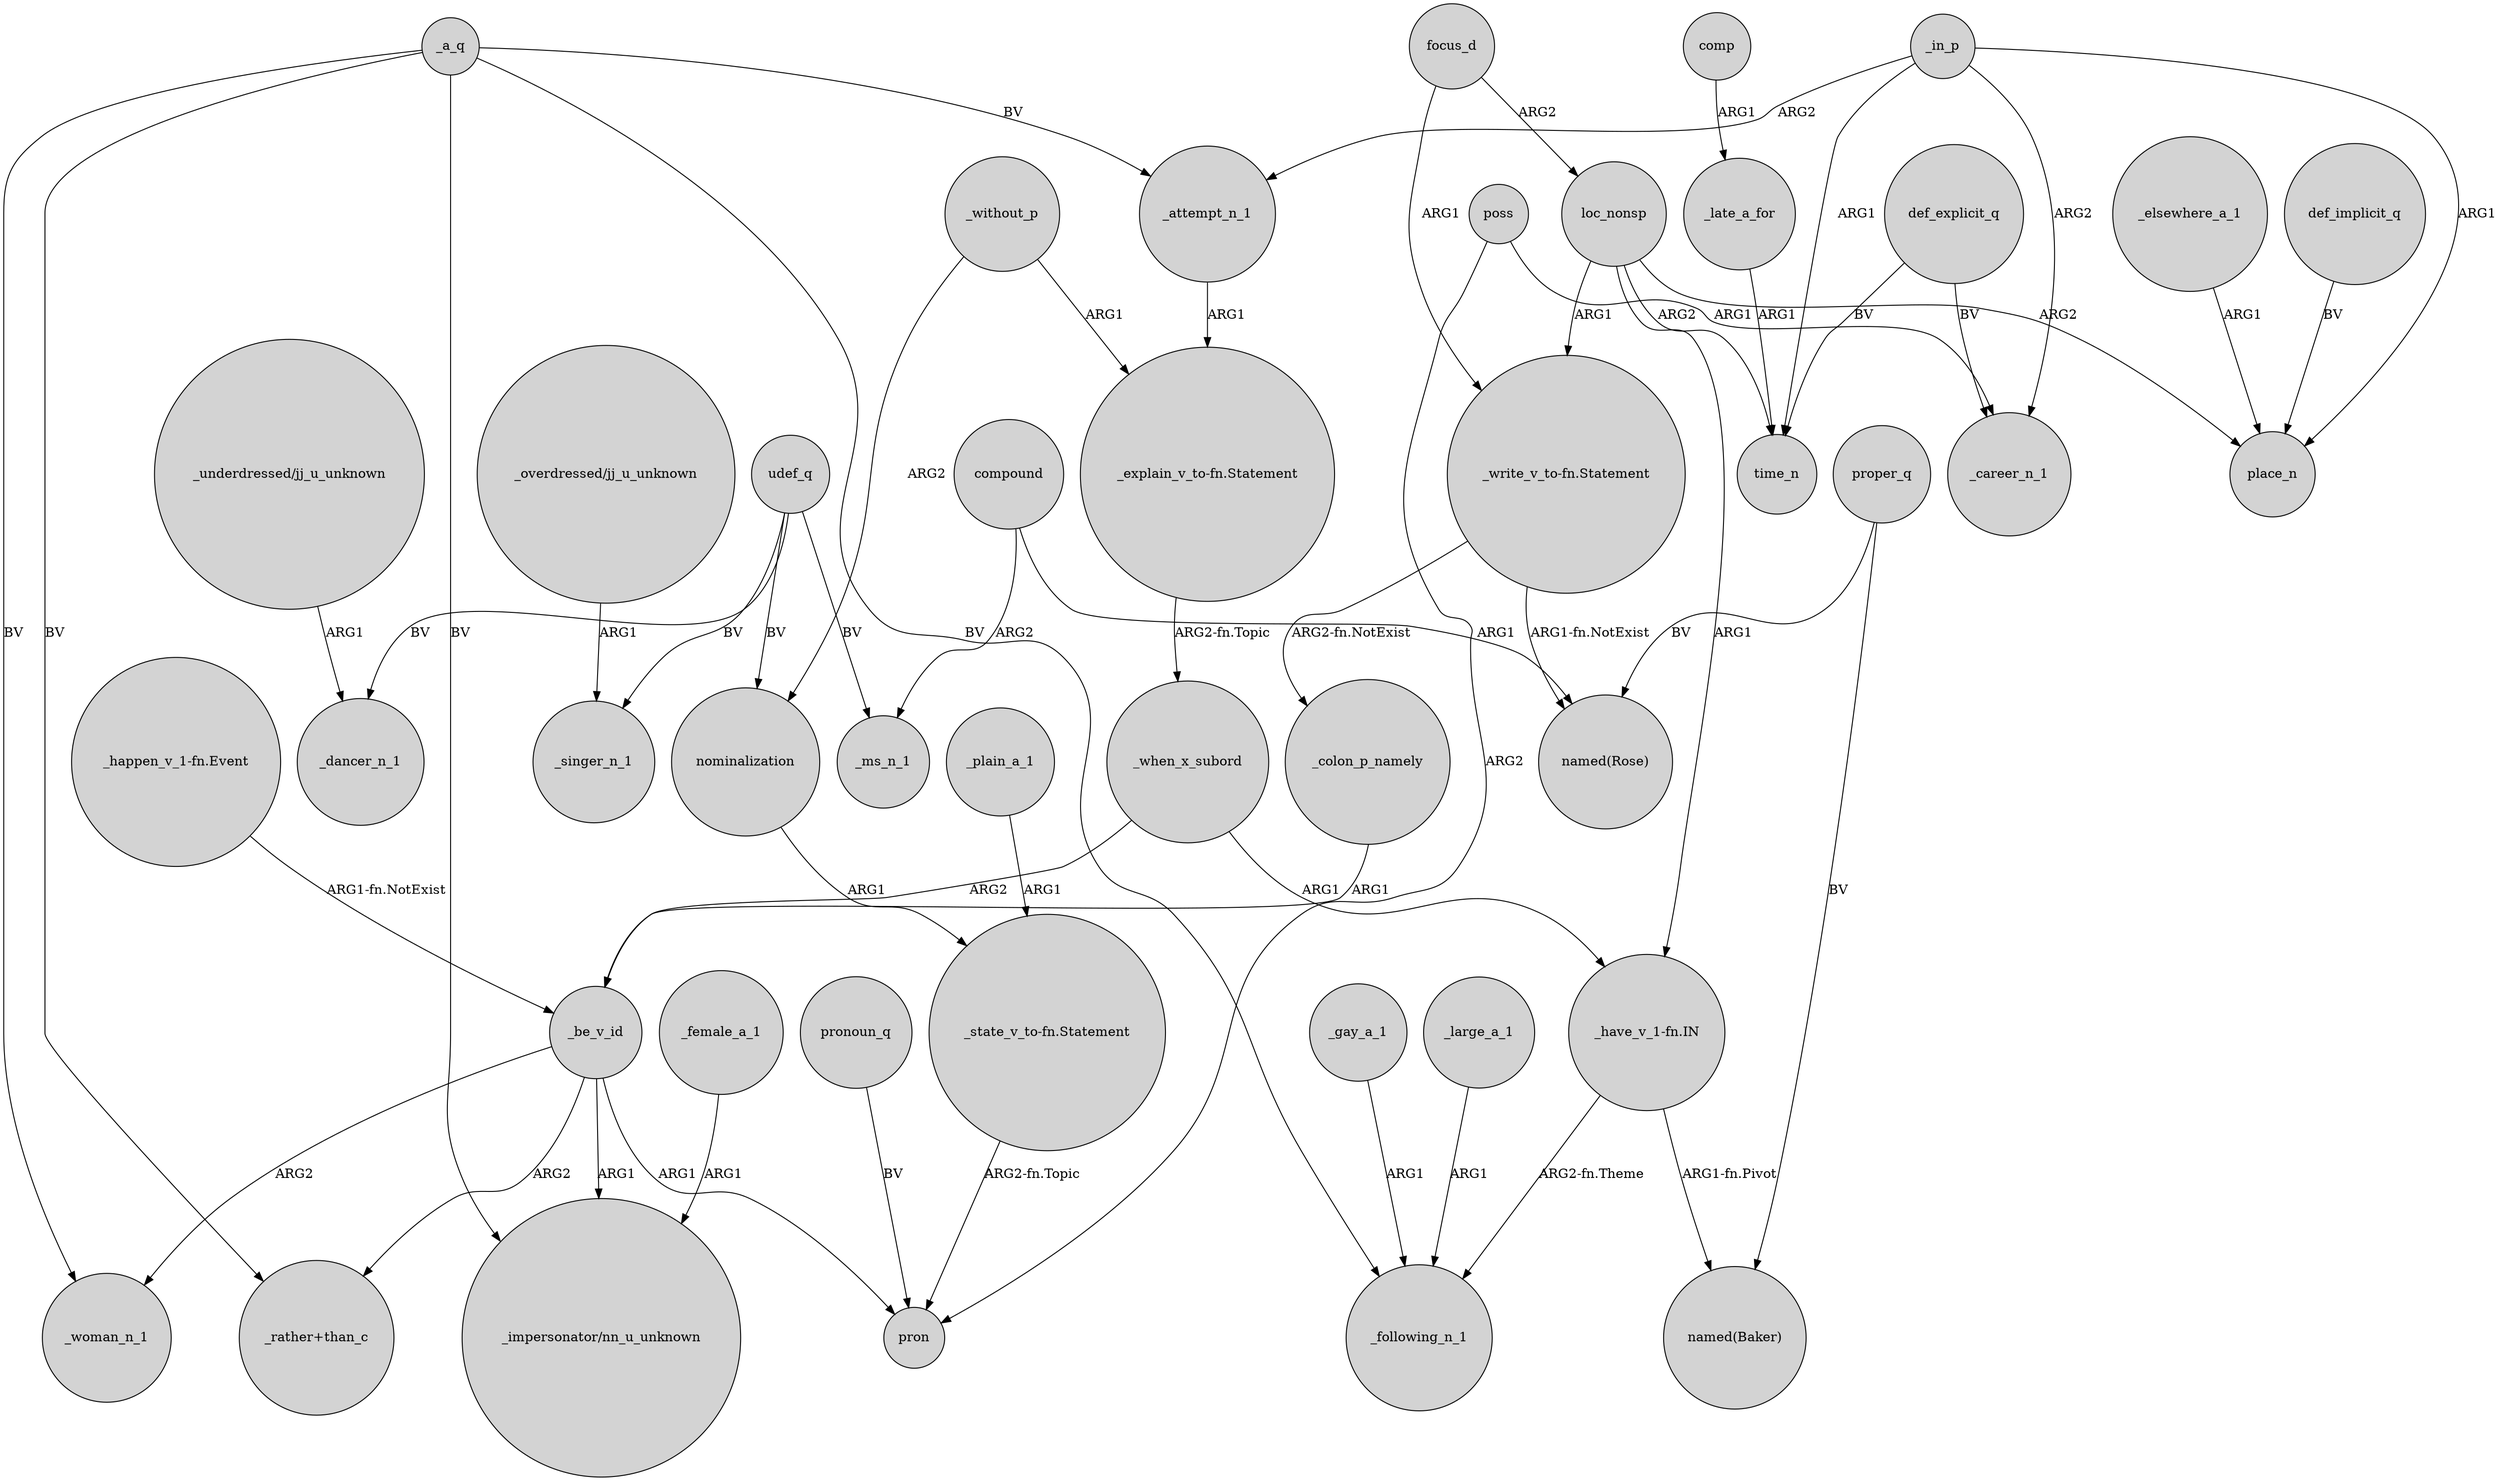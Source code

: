 digraph {
	node [shape=circle style=filled]
	"_underdressed/jj_u_unknown" -> _dancer_n_1 [label=ARG1]
	"_write_v_to-fn.Statement" -> "named(Rose)" [label="ARG1-fn.NotExist"]
	poss -> _career_n_1 [label=ARG1]
	focus_d -> loc_nonsp [label=ARG2]
	udef_q -> _dancer_n_1 [label=BV]
	comp -> _late_a_for [label=ARG1]
	poss -> pron [label=ARG2]
	"_happen_v_1-fn.Event" -> _be_v_id [label="ARG1-fn.NotExist"]
	"_state_v_to-fn.Statement" -> pron [label="ARG2-fn.Topic"]
	"_have_v_1-fn.IN" -> _following_n_1 [label="ARG2-fn.Theme"]
	def_explicit_q -> time_n [label=BV]
	_a_q -> "_rather+than_c" [label=BV]
	"_overdressed/jj_u_unknown" -> _singer_n_1 [label=ARG1]
	_colon_p_namely -> _be_v_id [label=ARG1]
	"_have_v_1-fn.IN" -> "named(Baker)" [label="ARG1-fn.Pivot"]
	_in_p -> _career_n_1 [label=ARG2]
	_gay_a_1 -> _following_n_1 [label=ARG1]
	def_implicit_q -> place_n [label=BV]
	compound -> "named(Rose)" [label=ARG1]
	_attempt_n_1 -> "_explain_v_to-fn.Statement" [label=ARG1]
	_in_p -> time_n [label=ARG1]
	_a_q -> "_impersonator/nn_u_unknown" [label=BV]
	_be_v_id -> _woman_n_1 [label=ARG2]
	_a_q -> _attempt_n_1 [label=BV]
	_be_v_id -> pron [label=ARG1]
	compound -> _ms_n_1 [label=ARG2]
	loc_nonsp -> time_n [label=ARG2]
	"_write_v_to-fn.Statement" -> _colon_p_namely [label="ARG2-fn.NotExist"]
	proper_q -> "named(Baker)" [label=BV]
	pronoun_q -> pron [label=BV]
	udef_q -> _ms_n_1 [label=BV]
	_when_x_subord -> "_have_v_1-fn.IN" [label=ARG1]
	_elsewhere_a_1 -> place_n [label=ARG1]
	_plain_a_1 -> "_state_v_to-fn.Statement" [label=ARG1]
	def_explicit_q -> _career_n_1 [label=BV]
	_in_p -> place_n [label=ARG1]
	_in_p -> _attempt_n_1 [label=ARG2]
	_when_x_subord -> _be_v_id [label=ARG2]
	_be_v_id -> "_impersonator/nn_u_unknown" [label=ARG1]
	_without_p -> "_explain_v_to-fn.Statement" [label=ARG1]
	"_explain_v_to-fn.Statement" -> _when_x_subord [label="ARG2-fn.Topic"]
	udef_q -> nominalization [label=BV]
	_female_a_1 -> "_impersonator/nn_u_unknown" [label=ARG1]
	_without_p -> nominalization [label=ARG2]
	_large_a_1 -> _following_n_1 [label=ARG1]
	udef_q -> _singer_n_1 [label=BV]
	nominalization -> "_state_v_to-fn.Statement" [label=ARG1]
	loc_nonsp -> place_n [label=ARG2]
	_a_q -> _following_n_1 [label=BV]
	_late_a_for -> time_n [label=ARG1]
	proper_q -> "named(Rose)" [label=BV]
	focus_d -> "_write_v_to-fn.Statement" [label=ARG1]
	loc_nonsp -> "_write_v_to-fn.Statement" [label=ARG1]
	_a_q -> _woman_n_1 [label=BV]
	loc_nonsp -> "_have_v_1-fn.IN" [label=ARG1]
	_be_v_id -> "_rather+than_c" [label=ARG2]
}
